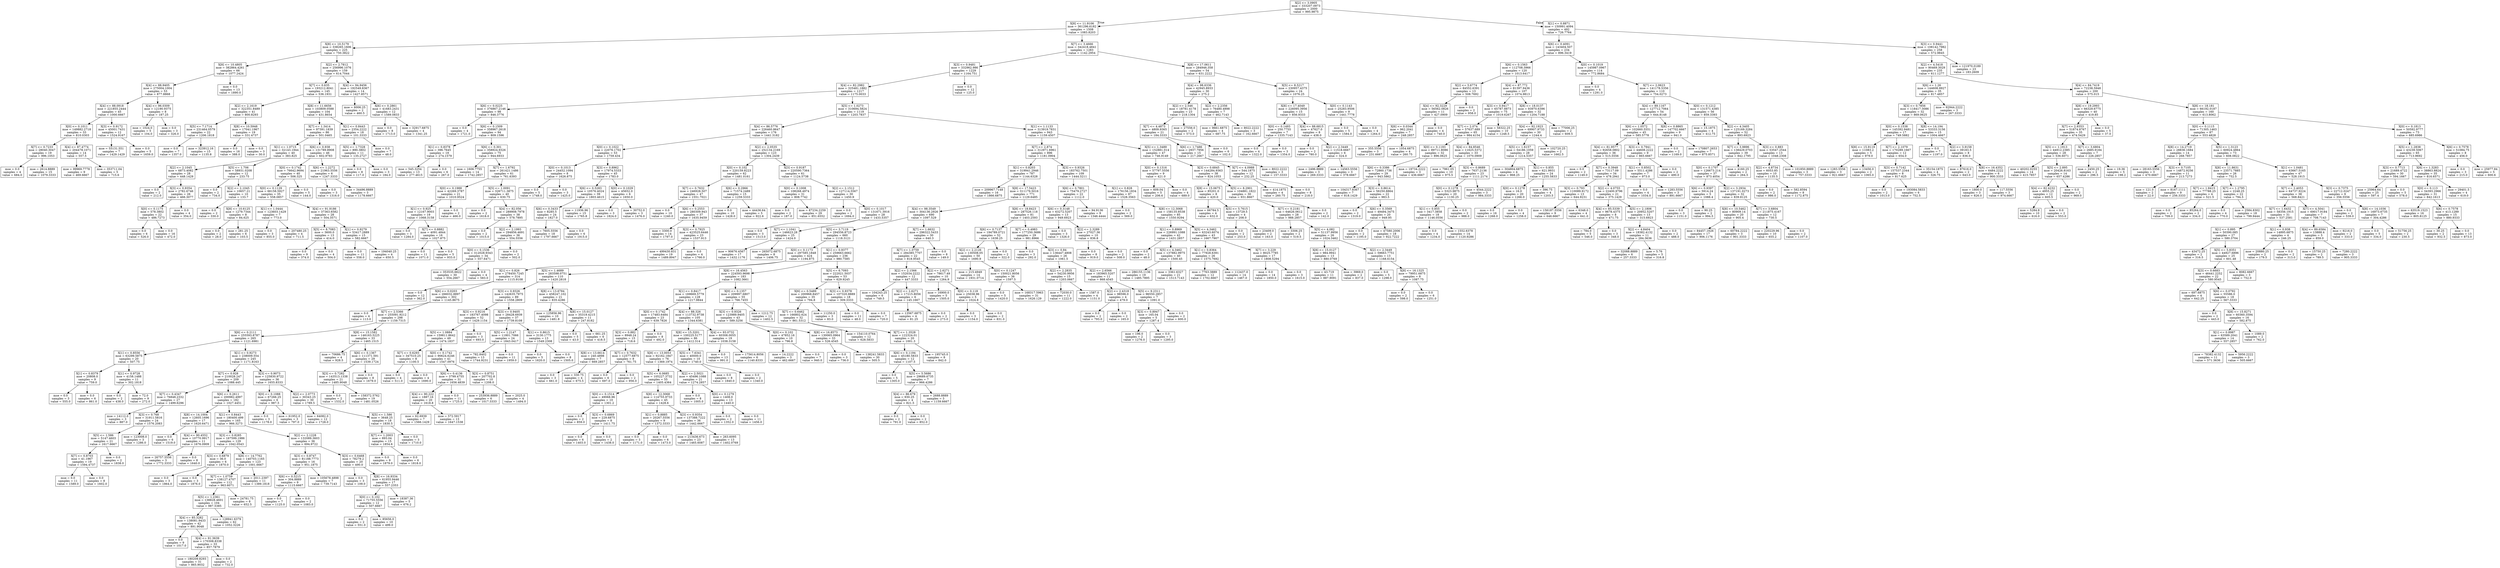 digraph Tree {
node [shape=box] ;
0 [label="X[2] <= 3.0905\nmse = 333207.0973\nsamples = 2000\nvalue = 995.9875"] ;
1 [label="X[8] <= 11.9106\nmse = 361296.6182\nsamples = 1508\nvalue = 1083.8203"] ;
0 -> 1 [labeldistance=2.5, labelangle=45, headlabel="True"] ;
2 [label="X[8] <= 10.5179\nmse = 338265.1606\nsamples = 225\nvalue = 750.3822"] ;
1 -> 2 ;
3 [label="X[8] <= 10.4805\nmse = 382864.4261\nsamples = 66\nvalue = 1077.2424"] ;
2 -> 3 ;
4 [label="X[4] <= 88.9405\nmse = 275004.1004\nsamples = 53\nvalue = 877.8868"] ;
3 -> 4 ;
5 [label="X[4] <= 88.0918\nmse = 221855.2444\nsamples = 45\nvalue = 1000.6667"] ;
4 -> 5 ;
6 [label="X[0] <= 0.1011\nmse = 149882.2718\nsamples = 33\nvalue = 810.0303"] ;
5 -> 6 ;
7 [label="X[7] <= 0.7233\nmse = 28040.3047\nsamples = 19\nvalue = 996.1053"] ;
6 -> 7 ;
8 [label="mse = 0.0\nsamples = 4\nvalue = 684.0"] ;
7 -> 8 ;
9 [label="mse = 2614.8889\nsamples = 15\nvalue = 1079.3333"] ;
7 -> 9 ;
10 [label="X[4] <= 87.4774\nmse = 204478.1071\nsamples = 14\nvalue = 557.5"] ;
6 -> 10 ;
11 [label="mse = 99969.7778\nsamples = 9\nvalue = 469.6667"] ;
10 -> 11 ;
12 [label="mse = 353711.04\nsamples = 5\nvalue = 715.6"] ;
10 -> 12 ;
13 [label="X[3] <= 0.9172\nmse = 45001.7431\nsamples = 12\nvalue = 1524.9167"] ;
5 -> 13 ;
14 [label="mse = 55131.551\nsamples = 7\nvalue = 1429.1429"] ;
13 -> 14 ;
15 [label="mse = 0.0\nsamples = 5\nvalue = 1659.0"] ;
13 -> 15 ;
16 [label="X[4] <= 96.0309\nmse = 12190.9375\nsamples = 8\nvalue = 187.25"] ;
4 -> 16 ;
17 [label="mse = 1024.0\nsamples = 5\nvalue = 104.0"] ;
16 -> 17 ;
18 [label="mse = 0.0\nsamples = 3\nvalue = 326.0"] ;
16 -> 18 ;
19 [label="mse = 0.0\nsamples = 13\nvalue = 1890.0"] ;
3 -> 19 ;
20 [label="X[2] <= 2.7812\nmse = 256996.1076\nsamples = 159\nvalue = 614.7044"] ;
2 -> 20 ;
21 [label="X[7] <= 0.635\nmse = 193212.8041\nsamples = 145\nvalue = 536.1931"] ;
20 -> 21 ;
22 [label="X[2] <= 2.1619\nmse = 322351.8489\nsamples = 41\nvalue = 800.8293"] ;
21 -> 22 ;
23 [label="X[5] <= 7.1714\nmse = 231464.0579\nsamples = 22\nvalue = 1206.1818"] ;
22 -> 23 ;
24 [label="mse = 0.0\nsamples = 7\nvalue = 1357.0"] ;
23 -> 24 ;
25 [label="mse = 323912.16\nsamples = 15\nvalue = 1135.8"] ;
23 -> 25 ;
26 [label="X[8] <= 10.5948\nmse = 17041.1967\nsamples = 19\nvalue = 331.4737"] ;
22 -> 26 ;
27 [label="mse = 0.0\nsamples = 16\nvalue = 388.0"] ;
26 -> 27 ;
28 [label="mse = 0.0\nsamples = 3\nvalue = 30.0"] ;
26 -> 28 ;
29 [label="X[8] <= 11.6656\nmse = 103809.0588\nsamples = 104\nvalue = 431.8654"] ;
21 -> 29 ;
30 [label="X[7] <= 1.3414\nmse = 97391.1839\nsamples = 86\nvalue = 501.0465"] ;
29 -> 30 ;
31 [label="X[1] <= 1.0715\nmse = 32143.1944\nsamples = 40\nvalue = 383.825"] ;
30 -> 31 ;
32 [label="X[2] <= 2.1045\nmse = 6873.4082\nsamples = 28\nvalue = 448.1429"] ;
31 -> 32 ;
33 [label="mse = 0.0\nsamples = 2\nvalue = 212.0"] ;
32 -> 33 ;
34 [label="X[3] <= 0.9354\nmse = 2782.6746\nsamples = 26\nvalue = 466.3077"] ;
32 -> 34 ;
35 [label="X[0] <= 0.1175\nmse = 578.3802\nsamples = 22\nvalue = 486.7273"] ;
34 -> 35 ;
36 [label="mse = 0.0\nsamples = 6\nvalue = 526.0"] ;
35 -> 36 ;
37 [label="mse = 0.0\nsamples = 16\nvalue = 472.0"] ;
35 -> 37 ;
38 [label="mse = 0.0\nsamples = 4\nvalue = 354.0"] ;
34 -> 38 ;
39 [label="X[5] <= 1.706\nmse = 58931.0208\nsamples = 12\nvalue = 233.75"] ;
31 -> 39 ;
40 [label="mse = 0.0\nsamples = 2\nvalue = 734.0"] ;
39 -> 40 ;
41 [label="X[2] <= 2.1045\nmse = 10657.21\nsamples = 10\nvalue = 133.7"] ;
39 -> 41 ;
42 [label="mse = 0.0\nsamples = 2\nvalue = 330.0"] ;
41 -> 42 ;
43 [label="X[8] <= 10.6125\nmse = 1279.7344\nsamples = 8\nvalue = 84.625"] ;
41 -> 43 ;
44 [label="mse = 0.0\nsamples = 2\nvalue = 28.0"] ;
43 -> 44 ;
45 [label="mse = 281.25\nsamples = 6\nvalue = 103.5"] ;
43 -> 45 ;
46 [label="X[6] <= 0.938\nmse = 131789.8908\nsamples = 46\nvalue = 602.9783"] ;
30 -> 46 ;
47 [label="X[0] <= 0.1742\nmse = 76642.9694\nsamples = 40\nvalue = 506.325"] ;
46 -> 47 ;
48 [label="X[0] <= 0.1129\nmse = 66158.5927\nsamples = 35\nvalue = 558.0857"] ;
47 -> 48 ;
49 [label="X[1] <= 1.0444\nmse = 123603.1429\nsamples = 7\nvalue = 773.0"] ;
48 -> 49 ;
50 [label="mse = 0.0\nsamples = 3\nvalue = 855.0"] ;
49 -> 50 ;
51 [label="mse = 207480.25\nsamples = 4\nvalue = 711.5"] ;
49 -> 51 ;
52 [label="X[4] <= 91.9186\nmse = 37363.6582\nsamples = 28\nvalue = 504.3571"] ;
48 -> 52 ;
53 [label="X[5] <= 8.7083\nmse = 3600.0\nsamples = 13\nvalue = 414.0"] ;
52 -> 53 ;
54 [label="mse = 0.0\nsamples = 9\nvalue = 374.0"] ;
53 -> 54 ;
55 [label="mse = 0.0\nsamples = 4\nvalue = 504.0"] ;
53 -> 55 ;
56 [label="X[1] <= 0.9279\nmse = 53417.2889\nsamples = 15\nvalue = 582.6667"] ;
52 -> 56 ;
57 [label="mse = 0.0\nsamples = 11\nvalue = 558.0"] ;
56 -> 57 ;
58 [label="mse = 194040.25\nsamples = 4\nvalue = 650.5"] ;
56 -> 58 ;
59 [label="mse = 0.0\nsamples = 5\nvalue = 144.0"] ;
47 -> 59 ;
60 [label="X[6] <= 1.2272\nmse = 21963.5556\nsamples = 6\nvalue = 1247.3333"] ;
46 -> 60 ;
61 [label="mse = 0.0\nsamples = 3\nvalue = 1316.0"] ;
60 -> 61 ;
62 [label="mse = 34496.8889\nsamples = 3\nvalue = 1178.6667"] ;
60 -> 62 ;
63 [label="X[1] <= 0.8443\nmse = 2354.2222\nsamples = 18\nvalue = 101.3333"] ;
29 -> 63 ;
64 [label="X[5] <= 1.7328\nmse = 890.3802\nsamples = 11\nvalue = 135.2727"] ;
63 -> 64 ;
65 [label="mse = 0.0\nsamples = 8\nvalue = 117.0"] ;
64 -> 65 ;
66 [label="mse = 0.0\nsamples = 3\nvalue = 184.0"] ;
64 -> 66 ;
67 [label="mse = 0.0\nsamples = 7\nvalue = 48.0"] ;
63 -> 67 ;
68 [label="X[4] <= 94.9456\nmse = 192549.8367\nsamples = 14\nvalue = 1427.8571"] ;
20 -> 68 ;
69 [label="mse = 6006.25\nsamples = 2\nvalue = 460.5"] ;
68 -> 69 ;
70 [label="X[6] <= 0.2861\nmse = 41683.2431\nsamples = 12\nvalue = 1589.0833"] ;
68 -> 70 ;
71 [label="mse = 0.0\nsamples = 8\nvalue = 1713.0"] ;
70 -> 71 ;
72 [label="mse = 32917.6875\nsamples = 4\nvalue = 1341.25"] ;
70 -> 72 ;
73 [label="X[7] <= 3.4666\nmse = 342418.4841\nsamples = 1283\nvalue = 1142.2954"] ;
1 -> 73 ;
74 [label="X[3] <= 0.9481\nmse = 332962.986\nsamples = 1229\nvalue = 1164.751"] ;
73 -> 74 ;
75 [label="X[4] <= 82.2982\nmse = 325481.1882\nsamples = 1217\nvalue = 1175.0033"] ;
74 -> 75 ;
76 [label="X[6] <= 0.0225\nmse = 376867.2146\nsamples = 98\nvalue = 846.3776"] ;
75 -> 76 ;
77 [label="mse = 0.0\nsamples = 4\nvalue = 1721.0"] ;
76 -> 77 ;
78 [label="X[6] <= 0.1509\nmse = 358967.2618\nsamples = 94\nvalue = 809.1596"] ;
76 -> 78 ;
79 [label="X[1] <= 0.8378\nmse = 396.7645\nsamples = 19\nvalue = 274.1579"] ;
78 -> 79 ;
80 [label="mse = 545.3254\nsamples = 13\nvalue = 277.4615"] ;
79 -> 80 ;
81 [label="mse = 0.0\nsamples = 6\nvalue = 267.0"] ;
79 -> 81 ;
82 [label="X[6] <= 0.301\nmse = 358924.9326\nsamples = 75\nvalue = 944.6933"] ;
78 -> 82 ;
83 [label="mse = 1606.7755\nsamples = 14\nvalue = 1742.2857"] ;
82 -> 83 ;
84 [label="X[7] <= 1.6792\nmse = 261421.1486\nsamples = 61\nvalue = 761.6393"] ;
82 -> 84 ;
85 [label="X[0] <= 0.1988\nmse = 42269.3787\nsamples = 21\nvalue = 1010.9524"] ;
84 -> 85 ;
86 [label="X[1] <= 0.925\nmse = 12167.9003\nsamples = 19\nvalue = 1068.3158"] ;
85 -> 86 ;
87 [label="mse = 0.0\nsamples = 3\nvalue = 1284.0"] ;
86 -> 87 ;
88 [label="X[7] <= 0.8882\nmse = 4091.4844\nsamples = 16\nvalue = 1027.875"] ;
86 -> 88 ;
89 [label="mse = 0.0\nsamples = 11\nvalue = 1071.0"] ;
88 -> 89 ;
90 [label="mse = 0.0\nsamples = 5\nvalue = 933.0"] ;
88 -> 90 ;
91 [label="mse = 0.0\nsamples = 2\nvalue = 466.0"] ;
85 -> 91 ;
92 [label="X[5] <= 1.0091\nmse = 326711.3875\nsamples = 40\nvalue = 630.75"] ;
84 -> 92 ;
93 [label="mse = 0.0\nsamples = 2\nvalue = 1618.0"] ;
92 -> 93 ;
94 [label="X[4] <= 82.056\nmse = 289908.7978\nsamples = 38\nvalue = 578.7895"] ;
92 -> 94 ;
95 [label="mse = 0.0\nsamples = 2\nvalue = 1015.0"] ;
94 -> 95 ;
96 [label="X[2] <= 2.1993\nmse = 294856.4691\nsamples = 36\nvalue = 554.5556"] ;
94 -> 96 ;
97 [label="X[0] <= 0.1536\nmse = 312028.9343\nsamples = 34\nvalue = 557.6471"] ;
96 -> 97 ;
98 [label="mse = 353535.6622\nsamples = 30\nvalue = 554.2667"] ;
97 -> 98 ;
99 [label="mse = 0.0\nsamples = 4\nvalue = 583.0"] ;
97 -> 99 ;
100 [label="mse = 0.0\nsamples = 2\nvalue = 502.0"] ;
96 -> 100 ;
101 [label="X[5] <= 1.0273\nmse = 310694.5824\nsamples = 1119\nvalue = 1203.7837"] ;
75 -> 101 ;
102 [label="X[4] <= 86.5776\nmse = 226460.8647\nsamples = 176\nvalue = 1441.3182"] ;
101 -> 102 ;
103 [label="X[0] <= 0.1022\nmse = 22076.1702\nsamples = 53\nvalue = 1759.434"] ;
102 -> 103 ;
104 [label="X[0] <= 0.1013\nmse = 24452.1094\nsamples = 8\nvalue = 1626.875"] ;
103 -> 104 ;
105 [label="mse = 0.0\nsamples = 5\nvalue = 1748.0"] ;
104 -> 105 ;
106 [label="mse = 0.0\nsamples = 3\nvalue = 1425.0"] ;
104 -> 106 ;
107 [label="X[3] <= 0.8962\nmse = 17974.5333\nsamples = 45\nvalue = 1783.0"] ;
103 -> 107 ;
108 [label="X[6] <= 0.5283\nmse = 10576.4024\nsamples = 39\nvalue = 1803.4615"] ;
107 -> 108 ;
109 [label="X[6] <= 0.3433\nmse = 8285.5\nsamples = 24\nvalue = 1827.0"] ;
108 -> 109 ;
110 [label="mse = 7605.5556\nsamples = 18\nvalue = 1797.6667"] ;
109 -> 110 ;
111 [label="mse = 0.0\nsamples = 6\nvalue = 1915.0"] ;
109 -> 111 ;
112 [label="mse = 11936.96\nsamples = 15\nvalue = 1765.8"] ;
108 -> 112 ;
113 [label="X[0] <= 0.1029\nmse = 45652.0\nsamples = 6\nvalue = 1650.0"] ;
107 -> 113 ;
114 [label="mse = 0.0\nsamples = 3\nvalue = 1824.0"] ;
113 -> 114 ;
115 [label="mse = 30752.0\nsamples = 3\nvalue = 1476.0"] ;
113 -> 115 ;
116 [label="X[2] <= 2.0535\nmse = 252134.2169\nsamples = 123\nvalue = 1304.2439"] ;
102 -> 116 ;
117 [label="X[0] <= 0.102\nmse = 220159.8223\nsamples = 62\nvalue = 1481.0161"] ;
116 -> 117 ;
118 [label="X[7] <= 0.7632\nmse = 246928.507\nsamples = 47\nvalue = 1551.7021"] ;
117 -> 118 ;
119 [label="mse = 0.0\nsamples = 10\nvalue = 1240.0"] ;
118 -> 119 ;
120 [label="X[6] <= 0.2553\nmse = 280309.943\nsamples = 37\nvalue = 1635.9459"] ;
118 -> 120 ;
121 [label="mse = 3300.0\nsamples = 14\nvalue = 1797.0"] ;
120 -> 121 ;
122 [label="X[3] <= 0.7925\nmse = 423525.6446\nsamples = 23\nvalue = 1537.913"] ;
120 -> 122 ;
123 [label="mse = 499430.831\nsamples = 19\nvalue = 1489.8947"] ;
122 -> 123 ;
124 [label="mse = 0.0\nsamples = 4\nvalue = 1766.0"] ;
122 -> 124 ;
125 [label="X[6] <= 0.2966\nmse = 71574.2489\nsamples = 15\nvalue = 1259.5333"] ;
117 -> 125 ;
126 [label="mse = 0.0\nsamples = 10\nvalue = 1428.0"] ;
125 -> 126 ;
127 [label="mse = 44436.64\nsamples = 5\nvalue = 922.6"] ;
125 -> 127 ;
128 [label="X[3] <= 0.9187\nmse = 220590.7364\nsamples = 61\nvalue = 1124.5738"] ;
116 -> 128 ;
129 [label="X[0] <= 0.1008\nmse = 108268.4974\nsamples = 31\nvalue = 808.7742"] ;
128 -> 129 ;
130 [label="mse = 0.0\nsamples = 2\nvalue = 187.0"] ;
129 -> 130 ;
131 [label="mse = 87234.2259\nsamples = 29\nvalue = 851.6552"] ;
129 -> 131 ;
132 [label="X[2] <= 2.1512\nmse = 127114.5567\nsamples = 30\nvalue = 1450.9"] ;
128 -> 132 ;
133 [label="mse = 0.0\nsamples = 2\nvalue = 1694.0"] ;
132 -> 133 ;
134 [label="X[0] <= 0.1017\nmse = 131671.3916\nsamples = 28\nvalue = 1433.5357"] ;
132 -> 134 ;
135 [label="mse = 0.0\nsamples = 3\nvalue = 1513.0"] ;
134 -> 135 ;
136 [label="X[7] <= 1.1041\nmse = 146623.28\nsamples = 25\nvalue = 1424.0"] ;
134 -> 136 ;
137 [label="mse = 90676.4567\nsamples = 17\nvalue = 1432.1176"] ;
136 -> 137 ;
138 [label="mse = 265072.6875\nsamples = 8\nvalue = 1406.75"] ;
136 -> 138 ;
139 [label="X[1] <= 1.1133\nmse = 313919.7831\nsamples = 943\nvalue = 1159.4507"] ;
101 -> 139 ;
140 [label="X[7] <= 2.874\nmse = 312971.6961\nsamples = 896\nvalue = 1181.0904"] ;
139 -> 140 ;
141 [label="X[1] <= 0.8203\nmse = 319941.2946\nsamples = 787\nvalue = 1144.6328"] ;
140 -> 141 ;
142 [label="mse = 209967.7148\nsamples = 16\nvalue = 1866.6875"] ;
141 -> 142 ;
143 [label="X[8] <= 17.5423\nmse = 311179.5016\nsamples = 771\nvalue = 1129.6485"] ;
141 -> 143 ;
144 [label="X[4] <= 98.3549\nmse = 304136.2926\nsamples = 690\nvalue = 1097.529"] ;
143 -> 144 ;
145 [label="X[5] <= 3.7119\nmse = 294556.8723\nsamples = 660\nvalue = 1118.3121"] ;
144 -> 145 ;
146 [label="X[0] <= 0.1173\nmse = 297585.1848\nsamples = 424\nvalue = 1194.875"] ;
145 -> 146 ;
147 [label="X[1] <= 0.826\nmse = 278450.7245\nsamples = 314\nvalue = 1115.9108"] ;
146 -> 147 ;
148 [label="mse = 0.0\nsamples = 12\nvalue = 362.0"] ;
147 -> 148 ;
149 [label="X[6] <= 0.0203\nmse = 266032.8897\nsamples = 302\nvalue = 1145.8675"] ;
147 -> 149 ;
150 [label="mse = 0.0\nsamples = 4\nvalue = 113.0"] ;
149 -> 150 ;
151 [label="X[7] <= 2.5366\nmse = 255091.9212\nsamples = 298\nvalue = 1159.7315"] ;
149 -> 151 ;
152 [label="X[6] <= 0.2111\nmse = 255593.8787\nsamples = 265\nvalue = 1121.6981"] ;
151 -> 152 ;
153 [label="X[1] <= 0.8556\nmse = 63299.5875\nsamples = 20\nvalue = 507.75"] ;
152 -> 153 ;
154 [label="X[1] <= 0.8379\nmse = 20808.0\nsamples = 9\nvalue = 759.0"] ;
153 -> 154 ;
155 [label="mse = 0.0\nsamples = 3\nvalue = 555.0"] ;
154 -> 155 ;
156 [label="mse = 0.0\nsamples = 6\nvalue = 861.0"] ;
154 -> 156 ;
157 [label="X[1] <= 0.9728\nmse = 4158.1488\nsamples = 11\nvalue = 302.1818"] ;
153 -> 157 ;
158 [label="mse = 0.0\nsamples = 2\nvalue = 438.0"] ;
157 -> 158 ;
159 [label="mse = 72.0\nsamples = 9\nvalue = 272.0"] ;
157 -> 159 ;
160 [label="X[1] <= 0.9273\nmse = 238009.554\nsamples = 245\nvalue = 1171.8163"] ;
152 -> 160 ;
161 [label="X[7] <= 0.928\nmse = 210028.247\nsamples = 209\nvalue = 1088.445"] ;
160 -> 161 ;
162 [label="X[7] <= 0.4347\nmse = 76848.2332\nsamples = 27\nvalue = 1499.6296"] ;
161 -> 162 ;
163 [label="mse = 14112.0\nsamples = 3\nvalue = 887.0"] ;
162 -> 163 ;
164 [label="X[3] <= 0.768\nmse = 31911.5816\nsamples = 24\nvalue = 1576.2083"] ;
162 -> 164 ;
165 [label="X[5] <= 1.586\nmse = 5147.4603\nsamples = 21\nvalue = 1617.6667"] ;
164 -> 165 ;
166 [label="X[7] <= 0.8703\nmse = 41.1967\nsamples = 19\nvalue = 1594.4737"] ;
165 -> 166 ;
167 [label="mse = 0.0\nsamples = 11\nvalue = 1589.0"] ;
166 -> 167 ;
168 [label="mse = 0.0\nsamples = 8\nvalue = 1602.0"] ;
166 -> 168 ;
169 [label="mse = 0.0\nsamples = 2\nvalue = 1838.0"] ;
165 -> 169 ;
170 [label="mse = 123008.0\nsamples = 3\nvalue = 1286.0"] ;
164 -> 170 ;
171 [label="X[6] <= 0.2611\nmse = 200982.4997\nsamples = 182\nvalue = 1027.4451"] ;
161 -> 171 ;
172 [label="X[8] <= 14.1004\nmse = 12605.1696\nsamples = 17\nvalue = 1620.6471"] ;
171 -> 172 ;
173 [label="mse = 0.0\nsamples = 6\nvalue = 1519.0"] ;
172 -> 173 ;
174 [label="X[4] <= 90.4552\nmse = 10770.9917\nsamples = 11\nvalue = 1676.0909"] ;
172 -> 174 ;
175 [label="mse = 26757.5556\nsamples = 3\nvalue = 1772.3333"] ;
174 -> 175 ;
176 [label="mse = 0.0\nsamples = 8\nvalue = 1640.0"] ;
174 -> 176 ;
177 [label="X[1] <= 0.8443\nmse = 180400.499\nsamples = 165\nvalue = 966.3273"] ;
171 -> 177 ;
178 [label="X[3] <= 0.8285\nmse = 167599.1986\nsamples = 129\nvalue = 1042.0543"] ;
177 -> 178 ;
179 [label="X[3] <= 0.6879\nmse = 36.0\nsamples = 6\nvalue = 1870.0"] ;
178 -> 179 ;
180 [label="mse = 0.0\nsamples = 3\nvalue = 1864.0"] ;
179 -> 180 ;
181 [label="mse = 0.0\nsamples = 3\nvalue = 1876.0"] ;
179 -> 181 ;
182 [label="X[8] <= 14.7762\nmse = 140703.1165\nsamples = 123\nvalue = 1001.6667"] ;
178 -> 182 ;
183 [label="X[7] <= 1.0759\nmse = 138127.4707\nsamples = 112\nvalue = 963.6071"] ;
182 -> 183 ;
184 [label="X[5] <= 1.2361\nmse = 138828.4601\nsamples = 104\nvalue = 987.5385"] ;
183 -> 184 ;
185 [label="X[4] <= 85.3282\nmse = 138081.9433\nsamples = 42\nvalue = 891.9048"] ;
184 -> 185 ;
186 [label="mse = 0.0\nsamples = 9\nvalue = 1017.0"] ;
185 -> 186 ;
187 [label="X[4] <= 91.3639\nmse = 170308.8338\nsamples = 33\nvalue = 857.7879"] ;
185 -> 187 ;
188 [label="mse = 180209.8293\nsamples = 31\nvalue = 865.9032"] ;
187 -> 188 ;
189 [label="mse = 0.0\nsamples = 2\nvalue = 732.0"] ;
187 -> 189 ;
190 [label="mse = 128941.6379\nsamples = 62\nvalue = 1052.3226"] ;
184 -> 190 ;
191 [label="mse = 24781.75\nsamples = 8\nvalue = 652.5"] ;
183 -> 191 ;
192 [label="mse = 2011.2397\nsamples = 11\nvalue = 1389.1818"] ;
182 -> 192 ;
193 [label="X[2] <= 2.1228\nmse = 132089.3603\nsamples = 36\nvalue = 694.9722"] ;
177 -> 193 ;
194 [label="X[3] <= 0.8747\nmse = 81188.7773\nsamples = 16\nvalue = 951.1875"] ;
193 -> 194 ;
195 [label="X[6] <= 0.5215\nmse = 304.8889\nsamples = 9\nvalue = 1115.6667"] ;
194 -> 195 ;
196 [label="mse = 0.0\nsamples = 7\nvalue = 1125.0"] ;
195 -> 196 ;
197 [label="mse = 0.0\nsamples = 2\nvalue = 1083.0"] ;
195 -> 197 ;
198 [label="mse = 105678.4898\nsamples = 7\nvalue = 739.7143"] ;
194 -> 198 ;
199 [label="X[3] <= 0.6468\nmse = 78279.2\nsamples = 20\nvalue = 490.0"] ;
193 -> 199 ;
200 [label="mse = 0.0\nsamples = 3\nvalue = 109.0"] ;
199 -> 200 ;
201 [label="X[8] <= 16.9334\nmse = 61955.9446\nsamples = 17\nvalue = 557.2353"] ;
199 -> 201 ;
202 [label="X[0] <= 0.102\nmse = 71755.5556\nsamples = 12\nvalue = 507.6667"] ;
201 -> 202 ;
203 [label="mse = 0.0\nsamples = 2\nvalue = 551.0"] ;
202 -> 203 ;
204 [label="mse = 85656.0\nsamples = 10\nvalue = 499.0"] ;
202 -> 204 ;
205 [label="mse = 18387.36\nsamples = 5\nvalue = 676.2"] ;
201 -> 205 ;
206 [label="X[3] <= 0.9073\nmse = 125830.9722\nsamples = 36\nvalue = 1655.8333"] ;
160 -> 206 ;
207 [label="X[0] <= 0.1088\nmse = 67266.25\nsamples = 6\nvalue = 987.5"] ;
206 -> 207 ;
208 [label="mse = 0.0\nsamples = 3\nvalue = 1178.0"] ;
207 -> 208 ;
209 [label="mse = 61952.0\nsamples = 3\nvalue = 797.0"] ;
207 -> 209 ;
210 [label="X[2] <= 2.0773\nmse = 30343.25\nsamples = 30\nvalue = 1789.5"] ;
206 -> 210 ;
211 [label="mse = 64082.0\nsamples = 12\nvalue = 1728.0"] ;
210 -> 211 ;
212 [label="X[5] <= 1.586\nmse = 3648.25\nsamples = 18\nvalue = 1830.5"] ;
210 -> 212 ;
213 [label="X[7] <= 1.2003\nmse = 893.04\nsamples = 15\nvalue = 1854.6"] ;
212 -> 213 ;
214 [label="mse = 0.0\nsamples = 9\nvalue = 1879.0"] ;
213 -> 214 ;
215 [label="mse = 0.0\nsamples = 6\nvalue = 1818.0"] ;
213 -> 215 ;
216 [label="mse = 0.0\nsamples = 3\nvalue = 1710.0"] ;
212 -> 216 ;
217 [label="X[8] <= 15.1582\nmse = 146163.5225\nsamples = 33\nvalue = 1465.1515"] ;
151 -> 217 ;
218 [label="mse = 70686.75\nsamples = 4\nvalue = 928.5"] ;
217 -> 218 ;
219 [label="X[6] <= 0.1367\nmse = 111371.591\nsamples = 29\nvalue = 1539.1724"] ;
217 -> 219 ;
220 [label="X[3] <= 0.7282\nmse = 143513.1338\nsamples = 21\nvalue = 1485.9048"] ;
219 -> 220 ;
221 [label="mse = 0.0\nsamples = 2\nvalue = 1532.0"] ;
220 -> 221 ;
222 [label="mse = 158372.5762\nsamples = 19\nvalue = 1481.0526"] ;
220 -> 222 ;
223 [label="mse = 0.0\nsamples = 8\nvalue = 1679.0"] ;
219 -> 223 ;
224 [label="X[5] <= 1.4689\nmse = 283598.0751\nsamples = 110\nvalue = 1420.2818"] ;
146 -> 224 ;
225 [label="X[3] <= 0.9326\nmse = 142635.7975\nsamples = 89\nvalue = 1558.2809"] ;
224 -> 225 ;
226 [label="X[3] <= 0.9216\nmse = 183767.4098\nsamples = 52\nvalue = 1429.1154"] ;
225 -> 226 ;
227 [label="X[5] <= 1.0884\nmse = 159811.8642\nsamples = 49\nvalue = 1474.1837"] ;
226 -> 227 ;
228 [label="X[7] <= 0.6293\nmse = 347510.25\nsamples = 8\nvalue = 1100.5"] ;
227 -> 228 ;
229 [label="mse = 0.0\nsamples = 4\nvalue = 511.0"] ;
228 -> 229 ;
230 [label="mse = 0.0\nsamples = 4\nvalue = 1690.0"] ;
228 -> 230 ;
231 [label="X[0] <= 0.1742\nmse = 90624.6246\nsamples = 41\nvalue = 1547.0976"] ;
227 -> 231 ;
232 [label="X[6] <= 0.4136\nmse = 3799.4755\nsamples = 31\nvalue = 1656.4839"] ;
231 -> 232 ;
233 [label="X[4] <= 90.222\nmse = 1887.16\nsamples = 20\nvalue = 1618.8"] ;
232 -> 233 ;
234 [label="mse = 62.6939\nsamples = 7\nvalue = 1566.1429"] ;
233 -> 234 ;
235 [label="mse = 572.5917\nsamples = 13\nvalue = 1647.1538"] ;
233 -> 235 ;
236 [label="mse = 0.0\nsamples = 11\nvalue = 1725.0"] ;
232 -> 236 ;
237 [label="X[3] <= 0.8751\nmse = 207702.8\nsamples = 10\nvalue = 1208.0"] ;
231 -> 237 ;
238 [label="mse = 253936.8889\nsamples = 6\nvalue = 1017.3333"] ;
237 -> 238 ;
239 [label="mse = 2025.0\nsamples = 4\nvalue = 1494.0"] ;
237 -> 239 ;
240 [label="mse = 0.0\nsamples = 3\nvalue = 693.0"] ;
226 -> 240 ;
241 [label="X[3] <= 0.9405\nmse = 28428.6939\nsamples = 37\nvalue = 1739.8108"] ;
225 -> 241 ;
242 [label="X[5] <= 1.2147\nmse = 11801.7066\nsamples = 24\nvalue = 1843.0417"] ;
241 -> 242 ;
243 [label="mse = 782.8402\nsamples = 13\nvalue = 1744.9231"] ;
242 -> 243 ;
244 [label="mse = 0.0\nsamples = 11\nvalue = 1959.0"] ;
242 -> 244 ;
245 [label="X[1] <= 0.8615\nmse = 3130.1775\nsamples = 13\nvalue = 1549.2308"] ;
241 -> 245 ;
246 [label="mse = 0.0\nsamples = 5\nvalue = 1620.0"] ;
245 -> 246 ;
247 [label="mse = 0.0\nsamples = 8\nvalue = 1505.0"] ;
245 -> 247 ;
248 [label="X[8] <= 13.6784\nmse = 458247.102\nsamples = 21\nvalue = 835.4286"] ;
224 -> 248 ;
249 [label="mse = 125856.96\nsamples = 10\nvalue = 1481.8"] ;
248 -> 249 ;
250 [label="X[8] <= 15.0127\nmse = 35319.4215\nsamples = 11\nvalue = 247.8182"] ;
248 -> 250 ;
251 [label="mse = 0.0\nsamples = 5\nvalue = 43.0"] ;
250 -> 251 ;
252 [label="mse = 661.25\nsamples = 6\nvalue = 418.5"] ;
250 -> 252 ;
253 [label="X[1] <= 0.9377\nmse = 259663.6662\nsamples = 236\nvalue = 980.7585"] ;
145 -> 253 ;
254 [label="X[8] <= 16.4563\nmse = 224593.9698\nsamples = 183\nvalue = 1082.3661"] ;
253 -> 254 ;
255 [label="X[1] <= 0.8417\nmse = 169669.5779\nsamples = 128\nvalue = 1217.9844"] ;
254 -> 255 ;
256 [label="X[0] <= 0.1742\nmse = 17483.6484\nsamples = 23\nvalue = 639.7826"] ;
255 -> 256 ;
257 [label="X[3] <= 0.882\nmse = 8948.24\nsamples = 15\nvalue = 718.6"] ;
256 -> 257 ;
258 [label="X[8] <= 13.6614\nmse = 240.4898\nsamples = 7\nvalue = 669.2857"] ;
257 -> 258 ;
259 [label="mse = 0.0\nsamples = 3\nvalue = 661.0"] ;
258 -> 259 ;
260 [label="mse = 330.75\nsamples = 4\nvalue = 675.5"] ;
258 -> 260 ;
261 [label="X[7] <= 0.7632\nmse = 12577.6875\nsamples = 8\nvalue = 761.75"] ;
257 -> 261 ;
262 [label="mse = 0.0\nsamples = 6\nvalue = 697.0"] ;
261 -> 262 ;
263 [label="mse = 0.0\nsamples = 2\nvalue = 956.0"] ;
261 -> 263 ;
264 [label="mse = 0.0\nsamples = 8\nvalue = 492.0"] ;
256 -> 264 ;
265 [label="X[4] <= 88.326\nmse = 113732.9738\nsamples = 105\nvalue = 1344.6381"] ;
255 -> 265 ;
266 [label="X[8] <= 15.3201\nmse = 100225.5177\nsamples = 86\nvalue = 1412.314"] ;
265 -> 266 ;
267 [label="X[8] <= 13.0053\nmse = 92162.1847\nsamples = 76\nvalue = 1369.1974"] ;
266 -> 267 ;
268 [label="X[5] <= 6.0685\nmse = 105227.3732\nsamples = 55\nvalue = 1405.4364"] ;
267 -> 268 ;
269 [label="X[0] <= 0.1514\nmse = 49068.96\nsamples = 10\nvalue = 1301.2"] ;
268 -> 269 ;
270 [label="mse = 0.0\nsamples = 2\nvalue = 859.0"] ;
269 -> 270 ;
271 [label="X[3] <= 0.6869\nmse = 229.6875\nsamples = 8\nvalue = 1411.75"] ;
269 -> 271 ;
272 [label="mse = 0.0\nsamples = 6\nvalue = 1403.0"] ;
271 -> 272 ;
273 [label="mse = 0.0\nsamples = 2\nvalue = 1438.0"] ;
271 -> 273 ;
274 [label="X[8] <= 12.3068\nmse = 114755.9733\nsamples = 45\nvalue = 1428.6"] ;
268 -> 274 ;
275 [label="X[1] <= 0.8885\nmse = 20267.5556\nsamples = 9\nvalue = 1372.3333"] ;
274 -> 275 ;
276 [label="mse = 0.0\nsamples = 3\nvalue = 1171.0"] ;
275 -> 276 ;
277 [label="mse = 0.0\nsamples = 6\nvalue = 1473.0"] ;
275 -> 277 ;
278 [label="X[3] <= 0.9354\nmse = 137388.7222\nsamples = 36\nvalue = 1442.6667"] ;
274 -> 278 ;
279 [label="mse = 213436.673\nsamples = 23\nvalue = 1465.6087"] ;
278 -> 279 ;
280 [label="mse = 263.6095\nsamples = 13\nvalue = 1402.0769"] ;
278 -> 280 ;
281 [label="X[2] <= 2.5021\nmse = 45496.1088\nsamples = 21\nvalue = 1274.2857"] ;
267 -> 281 ;
282 [label="mse = 0.0\nsamples = 8\nvalue = 1005.0"] ;
281 -> 282 ;
283 [label="X[0] <= 0.1279\nmse = 1408.0\nsamples = 13\nvalue = 1440.0"] ;
281 -> 283 ;
284 [label="mse = 0.0\nsamples = 2\nvalue = 1352.0"] ;
283 -> 284 ;
285 [label="mse = 0.0\nsamples = 11\nvalue = 1456.0"] ;
283 -> 285 ;
286 [label="X[5] <= 7.6341\nmse = 40000.0\nsamples = 10\nvalue = 1740.0"] ;
266 -> 286 ;
287 [label="mse = 0.0\nsamples = 8\nvalue = 1840.0"] ;
286 -> 287 ;
288 [label="mse = 0.0\nsamples = 2\nvalue = 1340.0"] ;
286 -> 288 ;
289 [label="X[4] <= 93.0732\nmse = 60308.0055\nsamples = 19\nvalue = 1038.3158"] ;
265 -> 289 ;
290 [label="mse = 0.0\nsamples = 13\nvalue = 991.0"] ;
289 -> 290 ;
291 [label="mse = 175614.8056\nsamples = 6\nvalue = 1140.8333"] ;
289 -> 291 ;
292 [label="X[0] <= 0.1357\nmse = 209997.6807\nsamples = 55\nvalue = 766.7455"] ;
254 -> 292 ;
293 [label="X[3] <= 0.9326\nmse = 123989.9405\nsamples = 43\nvalue = 589.3256"] ;
292 -> 293 ;
294 [label="X[0] <= 0.102\nmse = 47852.16\nsamples = 10\nvalue = 796.8"] ;
293 -> 294 ;
295 [label="mse = 14.2222\nsamples = 3\nvalue = 462.6667"] ;
294 -> 295 ;
296 [label="mse = 0.0\nsamples = 7\nvalue = 940.0"] ;
294 -> 296 ;
297 [label="X[8] <= 16.8573\nmse = 130065.0964\nsamples = 33\nvalue = 526.4545"] ;
293 -> 297 ;
298 [label="mse = 0.0\nsamples = 3\nvalue = 736.0"] ;
297 -> 298 ;
299 [label="mse = 138241.5833\nsamples = 30\nvalue = 505.5"] ;
297 -> 299 ;
300 [label="mse = 1212.75\nsamples = 12\nvalue = 1402.5"] ;
292 -> 300 ;
301 [label="X[5] <= 6.7093\nmse = 222021.5037\nsamples = 53\nvalue = 629.9245"] ;
253 -> 301 ;
302 [label="X[6] <= 0.5489\nmse = 200968.8457\nsamples = 35\nvalue = 794.8"] ;
301 -> 302 ;
303 [label="X[7] <= 0.6462\nmse = 166802.624\nsamples = 32\nvalue = 861.5312"] ;
302 -> 303 ;
304 [label="mse = 154110.0764\nsamples = 12\nvalue = 628.5833"] ;
303 -> 304 ;
305 [label="X[7] <= 1.3528\nmse = 122324.01\nsamples = 20\nvalue = 1001.3"] ;
303 -> 305 ;
306 [label="X[6] <= 0.1194\nmse = 45180.5833\nsamples = 12\nvalue = 1107.5"] ;
305 -> 306 ;
307 [label="mse = 0.0\nsamples = 5\nvalue = 1305.0"] ;
306 -> 307 ;
308 [label="X[5] <= 5.5686\nmse = 29689.6735\nsamples = 7\nvalue = 966.4286"] ;
306 -> 308 ;
309 [label="X[4] <= 86.679\nmse = 930.25\nsamples = 4\nvalue = 821.5"] ;
308 -> 309 ;
310 [label="mse = 0.0\nsamples = 2\nvalue = 791.0"] ;
309 -> 310 ;
311 [label="mse = 0.0\nsamples = 2\nvalue = 852.0"] ;
309 -> 311 ;
312 [label="mse = 2688.8889\nsamples = 3\nvalue = 1159.6667"] ;
308 -> 312 ;
313 [label="mse = 195745.0\nsamples = 8\nvalue = 842.0"] ;
305 -> 313 ;
314 [label="mse = 11250.0\nsamples = 3\nvalue = 83.0"] ;
302 -> 314 ;
315 [label="X[3] <= 0.9378\nmse = 107320.8889\nsamples = 18\nvalue = 309.3333"] ;
301 -> 315 ;
316 [label="mse = 0.0\nsamples = 11\nvalue = 48.0"] ;
315 -> 316 ;
317 [label="mse = 0.0\nsamples = 7\nvalue = 720.0"] ;
315 -> 317 ;
318 [label="X[7] <= 1.6632\nmse = 296322.5433\nsamples = 30\nvalue = 640.3"] ;
144 -> 318 ;
319 [label="X[7] <= 1.0759\nmse = 284385.7707\nsamples = 22\nvalue = 818.9545"] ;
318 -> 319 ;
320 [label="X[2] <= 2.1566\nmse = 152034.2222\nsamples = 12\nvalue = 447.3333"] ;
319 -> 320 ;
321 [label="mse = 104243.25\nsamples = 6\nvalue = 749.5"] ;
320 -> 321 ;
322 [label="X[2] <= 2.6271\nmse = 17215.8056\nsamples = 6\nvalue = 145.1667"] ;
320 -> 322 ;
323 [label="mse = 13567.6875\nsamples = 4\nvalue = 81.25"] ;
322 -> 323 ;
324 [label="mse = 0.0\nsamples = 2\nvalue = 273.0"] ;
322 -> 324 ;
325 [label="X[2] <= 2.6271\nmse = 78617.49\nsamples = 10\nvalue = 1264.9"] ;
319 -> 325 ;
326 [label="mse = 16900.0\nsamples = 5\nvalue = 1505.0"] ;
325 -> 326 ;
327 [label="X[0] <= 0.118\nmse = 25038.96\nsamples = 5\nvalue = 1024.8"] ;
325 -> 327 ;
328 [label="mse = 0.0\nsamples = 3\nvalue = 1154.0"] ;
327 -> 328 ;
329 [label="mse = 0.0\nsamples = 2\nvalue = 831.0"] ;
327 -> 329 ;
330 [label="mse = 0.0\nsamples = 8\nvalue = 149.0"] ;
318 -> 330 ;
331 [label="X[8] <= 18.8423\nmse = 287526.118\nsamples = 81\nvalue = 1403.2593"] ;
143 -> 331 ;
332 [label="X[6] <= 0.7137\nmse = 194789.0721\nsamples = 52\nvalue = 1638.25"] ;
331 -> 332 ;
333 [label="X[2] <= 2.2126\nmse = 130508.05\nsamples = 50\nvalue = 1690.9"] ;
332 -> 333 ;
334 [label="mse = 215.4949\nsamples = 14\nvalue = 1931.0714"] ;
333 -> 334 ;
335 [label="X[0] <= 0.1247\nmse = 150021.8056\nsamples = 36\nvalue = 1597.5"] ;
333 -> 335 ;
336 [label="mse = 0.0\nsamples = 5\nvalue = 1420.0"] ;
335 -> 336 ;
337 [label="mse = 168317.5963\nsamples = 31\nvalue = 1626.129"] ;
335 -> 337 ;
338 [label="mse = 0.0\nsamples = 2\nvalue = 322.0"] ;
332 -> 338 ;
339 [label="X[7] <= 0.4983\nmse = 177250.3686\nsamples = 29\nvalue = 981.8966"] ;
331 -> 339 ;
340 [label="mse = 0.0\nsamples = 3\nvalue = 292.0"] ;
339 -> 340 ;
341 [label="X[3] <= 0.84\nmse = 136447.4808\nsamples = 26\nvalue = 1061.5"] ;
339 -> 341 ;
342 [label="X[2] <= 2.2835\nmse = 54230.9956\nsamples = 15\nvalue = 1203.0667"] ;
341 -> 342 ;
343 [label="mse = 72030.0\nsamples = 11\nvalue = 1222.0"] ;
342 -> 343 ;
344 [label="mse = 1587.0\nsamples = 4\nvalue = 1151.0"] ;
342 -> 344 ;
345 [label="X[2] <= 2.6566\nmse = 183965.5207\nsamples = 11\nvalue = 868.4545"] ;
341 -> 345 ;
346 [label="X[2] <= 2.4318\nmse = 98596.0\nsamples = 4\nvalue = 479.0"] ;
345 -> 346 ;
347 [label="mse = 0.0\nsamples = 2\nvalue = 793.0"] ;
346 -> 347 ;
348 [label="mse = 0.0\nsamples = 2\nvalue = 165.0"] ;
346 -> 348 ;
349 [label="X[5] <= 9.2311\nmse = 96550.2857\nsamples = 7\nvalue = 1091.0"] ;
345 -> 349 ;
350 [label="X[3] <= 0.8947\nmse = 165.04\nsamples = 5\nvalue = 1287.4"] ;
349 -> 350 ;
351 [label="mse = 196.0\nsamples = 2\nvalue = 1276.0"] ;
350 -> 351 ;
352 [label="mse = 0.0\nsamples = 3\nvalue = 1295.0"] ;
350 -> 352 ;
353 [label="mse = 0.0\nsamples = 2\nvalue = 600.0"] ;
349 -> 353 ;
354 [label="X[3] <= 0.9326\nmse = 183762.7501\nsamples = 109\nvalue = 1444.3211"] ;
140 -> 354 ;
355 [label="X[6] <= 0.7801\nmse = 75479.2727\nsamples = 22\nvalue = 1112.0"] ;
354 -> 355 ;
356 [label="X[6] <= 0.3148\nmse = 63272.5207\nsamples = 13\nvalue = 949.6923"] ;
355 -> 356 ;
357 [label="mse = 0.0\nsamples = 3\nvalue = 1326.0"] ;
356 -> 357 ;
358 [label="X[2] <= 2.3289\nmse = 27027.36\nsamples = 10\nvalue = 836.8"] ;
356 -> 358 ;
359 [label="mse = 0.0\nsamples = 8\nvalue = 919.0"] ;
358 -> 359 ;
360 [label="mse = 0.0\nsamples = 2\nvalue = 508.0"] ;
358 -> 360 ;
361 [label="mse = 94.9136\nsamples = 9\nvalue = 1346.4444"] ;
355 -> 361 ;
362 [label="X[1] <= 0.828\nmse = 176156.1834\nsamples = 87\nvalue = 1528.3563"] ;
354 -> 362 ;
363 [label="mse = 0.0\nsamples = 2\nvalue = 569.0"] ;
362 -> 363 ;
364 [label="X[8] <= 12.3068\nmse = 158135.8538\nsamples = 85\nvalue = 1550.9294"] ;
362 -> 364 ;
365 [label="X[1] <= 0.8969\nmse = 226991.1088\nsamples = 42\nvalue = 1431.2857"] ;
364 -> 365 ;
366 [label="mse = 0.0\nsamples = 2\nvalue = 48.0"] ;
365 -> 366 ;
367 [label="X[5] <= 4.3462\nmse = 137882.9975\nsamples = 40\nvalue = 1500.45"] ;
365 -> 367 ;
368 [label="mse = 286155.1136\nsamples = 19\nvalue = 1485.7895"] ;
367 -> 368 ;
369 [label="mse = 3361.6327\nsamples = 21\nvalue = 1513.7143"] ;
367 -> 369 ;
370 [label="X[5] <= 4.3462\nmse = 63243.6074\nsamples = 43\nvalue = 1667.7907"] ;
364 -> 370 ;
371 [label="X[1] <= 0.8364\nmse = 77928.6391\nsamples = 26\nvalue = 1575.7692"] ;
370 -> 371 ;
372 [label="mse = 7763.3889\nsamples = 12\nvalue = 1702.6667"] ;
371 -> 372 ;
373 [label="mse = 112437.0\nsamples = 14\nvalue = 1467.0"] ;
371 -> 373 ;
374 [label="X[7] <= 3.229\nmse = 8025.7785\nsamples = 17\nvalue = 1808.5294"] ;
370 -> 374 ;
375 [label="mse = 0.0\nsamples = 14\nvalue = 1850.0"] ;
374 -> 375 ;
376 [label="mse = 0.0\nsamples = 3\nvalue = 1615.0"] ;
374 -> 376 ;
377 [label="X[5] <= 1.3489\nmse = 152881.014\nsamples = 47\nvalue = 746.9149"] ;
139 -> 377 ;
378 [label="X[0] <= 0.1316\nmse = 57797.5556\nsamples = 9\nvalue = 421.0"] ;
377 -> 378 ;
379 [label="mse = 609.04\nsamples = 5\nvalue = 206.6"] ;
378 -> 379 ;
380 [label="mse = 0.0\nsamples = 4\nvalue = 689.0"] ;
378 -> 380 ;
381 [label="X[3] <= 0.6845\nmse = 144284.9363\nsamples = 38\nvalue = 824.1053"] ;
377 -> 381 ;
382 [label="X[8] <= 15.0675\nmse = 85201.0\nsamples = 8\nvalue = 420.0"] ;
381 -> 382 ;
383 [label="mse = 66784.5\nsamples = 4\nvalue = 632.0"] ;
382 -> 383 ;
384 [label="X[5] <= 5.7615\nmse = 13729.5\nsamples = 4\nvalue = 208.0"] ;
382 -> 384 ;
385 [label="mse = 0.0\nsamples = 2\nvalue = 253.0"] ;
384 -> 385 ;
386 [label="mse = 23409.0\nsamples = 2\nvalue = 163.0"] ;
384 -> 386 ;
387 [label="X[5] <= 8.2901\nmse = 104881.1822\nsamples = 30\nvalue = 931.8667"] ;
381 -> 387 ;
388 [label="X[7] <= 0.2181\nmse = 64626.0612\nsamples = 28\nvalue = 988.2857"] ;
387 -> 388 ;
389 [label="mse = 3306.25\nsamples = 2\nvalue = 519.5"] ;
388 -> 389 ;
390 [label="X[5] <= 4.082\nmse = 51137.9956\nsamples = 26\nvalue = 1024.3462"] ;
388 -> 390 ;
391 [label="X[8] <= 15.0127\nmse = 984.9941\nsamples = 13\nvalue = 880.0769"] ;
390 -> 391 ;
392 [label="mse = 43.719\nsamples = 11\nvalue = 887.9091"] ;
391 -> 392 ;
393 [label="mse = 3969.0\nsamples = 2\nvalue = 837.0"] ;
391 -> 393 ;
394 [label="X[2] <= 2.3449\nmse = 59663.7751\nsamples = 13\nvalue = 1168.6154"] ;
390 -> 394 ;
395 [label="mse = 0.0\nsamples = 5\nvalue = 1298.0"] ;
394 -> 395 ;
396 [label="X[8] <= 16.1325\nmse = 79951.6875\nsamples = 8\nvalue = 1087.75"] ;
394 -> 396 ;
397 [label="mse = 0.0\nsamples = 2\nvalue = 598.0"] ;
396 -> 397 ;
398 [label="mse = 0.0\nsamples = 6\nvalue = 1251.0"] ;
396 -> 398 ;
399 [label="mse = 0.0\nsamples = 2\nvalue = 142.0"] ;
387 -> 399 ;
400 [label="mse = 0.0\nsamples = 12\nvalue = 125.0"] ;
74 -> 400 ;
401 [label="X[8] <= 17.0611\nmse = 284946.358\nsamples = 54\nvalue = 631.2222"] ;
73 -> 401 ;
402 [label="X[4] <= 98.6336\nmse = 42945.8933\nsamples = 30\nvalue = 275.2"] ;
401 -> 402 ;
403 [label="X[2] <= 2.546\nmse = 18781.4178\nsamples = 23\nvalue = 218.1304"] ;
402 -> 403 ;
404 [label="X[7] <= 4.4873\nmse = 4809.9365\nsamples = 21\nvalue = 184.3333"] ;
403 -> 404 ;
405 [label="X[6] <= 1.7486\nmse = 2937.7956\nsamples = 15\nvalue = 217.2667"] ;
404 -> 405 ;
406 [label="X[7] <= 4.0988\nmse = 544.1875\nsamples = 12\nvalue = 232.25"] ;
405 -> 406 ;
407 [label="mse = 414.1875\nsamples = 4\nvalue = 260.75"] ;
406 -> 407 ;
408 [label="mse = 0.0\nsamples = 8\nvalue = 218.0"] ;
406 -> 408 ;
409 [label="mse = 8022.2222\nsamples = 3\nvalue = 157.3333"] ;
405 -> 409 ;
410 [label="mse = 0.0\nsamples = 6\nvalue = 102.0"] ;
404 -> 410 ;
411 [label="mse = 27556.0\nsamples = 2\nvalue = 573.0"] ;
403 -> 411 ;
412 [label="X[2] <= 2.2356\nmse = 76480.4898\nsamples = 7\nvalue = 462.7143"] ;
402 -> 412 ;
413 [label="mse = 9661.6875\nsamples = 4\nvalue = 687.75"] ;
412 -> 413 ;
414 [label="mse = 8022.2222\nsamples = 3\nvalue = 162.6667"] ;
412 -> 414 ;
415 [label="X[5] <= 8.5217\nmse = 230957.4375\nsamples = 24\nvalue = 1076.25"] ;
401 -> 415 ;
416 [label="X[8] <= 17.4049\nmse = 226095.3956\nsamples = 15\nvalue = 856.9333"] ;
415 -> 416 ;
417 [label="X[0] <= 0.1493\nmse = 250.7755\nsamples = 7\nvalue = 1335.7143"] ;
416 -> 417 ;
418 [label="mse = 0.0\nsamples = 4\nvalue = 1322.0"] ;
417 -> 418 ;
419 [label="mse = 0.0\nsamples = 3\nvalue = 1354.0"] ;
417 -> 419 ;
420 [label="X[4] <= 88.6815\nmse = 47627.0\nsamples = 8\nvalue = 438.0"] ;
416 -> 420 ;
421 [label="mse = 0.0\nsamples = 2\nvalue = 780.0"] ;
420 -> 421 ;
422 [label="X[2] <= 2.3449\nmse = 11518.6667\nsamples = 6\nvalue = 324.0"] ;
420 -> 422 ;
423 [label="mse = 2496.8889\nsamples = 3\nvalue = 269.3333"] ;
422 -> 423 ;
424 [label="mse = 14563.5556\nsamples = 3\nvalue = 378.6667"] ;
422 -> 424 ;
425 [label="X[0] <= 0.1143\nmse = 25283.9506\nsamples = 9\nvalue = 1441.7778"] ;
415 -> 425 ;
426 [label="mse = 0.0\nsamples = 5\nvalue = 1584.0"] ;
425 -> 426 ;
427 [label="mse = 0.0\nsamples = 4\nvalue = 1264.0"] ;
425 -> 427 ;
428 [label="X[1] <= 0.8871\nmse = 150991.4094\nsamples = 492\nvalue = 726.7764"] ;
0 -> 428 [labeldistance=2.5, labelangle=-45, headlabel="False"] ;
429 [label="X[6] <= 0.4091\nmse = 143404.507\nsamples = 234\nvalue = 896.3419"] ;
428 -> 429 ;
430 [label="X[6] <= 0.1563\nmse = 112708.3966\nsamples = 120\nvalue = 1013.6417"] ;
429 -> 430 ;
431 [label="X[2] <= 5.6774\nmse = 84552.6391\nsamples = 13\nvalue = 508.7692"] ;
430 -> 431 ;
432 [label="X[4] <= 92.3229\nmse = 56562.0826\nsamples = 11\nvalue = 427.0909"] ;
431 -> 432 ;
433 [label="X[6] <= 0.0344\nmse = 962.2041\nsamples = 7\nvalue = 248.2857"] ;
432 -> 433 ;
434 [label="mse = 355.5556\nsamples = 3\nvalue = 231.6667"] ;
433 -> 434 ;
435 [label="mse = 1054.6875\nsamples = 4\nvalue = 260.75"] ;
433 -> 435 ;
436 [label="mse = 0.0\nsamples = 4\nvalue = 740.0"] ;
432 -> 436 ;
437 [label="mse = 0.0\nsamples = 2\nvalue = 958.0"] ;
431 -> 437 ;
438 [label="X[4] <= 87.772\nmse = 81397.9436\nsamples = 107\nvalue = 1074.9813"] ;
430 -> 438 ;
439 [label="X[3] <= 0.9417\nmse = 65787.8873\nsamples = 75\nvalue = 1019.6267"] ;
438 -> 439 ;
440 [label="X[7] <= 2.074\nmse = 57637.689\nsamples = 65\nvalue = 984.4154"] ;
439 -> 440 ;
441 [label="X[0] <= 0.1193\nmse = 89711.8086\nsamples = 32\nvalue = 896.0625"] ;
440 -> 441 ;
442 [label="X[6] <= 0.3386\nmse = 72860.1736\nsamples = 29\nvalue = 943.5862"] ;
441 -> 442 ;
443 [label="mse = 104317.8367\nsamples = 7\nvalue = 818.1429"] ;
442 -> 443 ;
444 [label="X[3] <= 0.8614\nmse = 56250.8864\nsamples = 22\nvalue = 983.5"] ;
442 -> 444 ;
445 [label="mse = 0.0\nsamples = 2\nvalue = 1319.0"] ;
444 -> 445 ;
446 [label="X[6] <= 0.3569\nmse = 49494.3475\nsamples = 20\nvalue = 949.95"] ;
444 -> 446 ;
447 [label="mse = 0.0\nsamples = 2\nvalue = 1195.0"] ;
446 -> 447 ;
448 [label="mse = 47580.2006\nsamples = 18\nvalue = 922.7222"] ;
446 -> 448 ;
449 [label="mse = 19734.2222\nsamples = 3\nvalue = 436.6667"] ;
441 -> 449 ;
450 [label="X[4] <= 84.8546\nmse = 11625.5372\nsamples = 33\nvalue = 1070.0909"] ;
440 -> 450 ;
451 [label="mse = 7961.05\nsamples = 10\nvalue = 975.5"] ;
450 -> 451 ;
452 [label="X[3] <= 0.8689\nmse = 7637.2136\nsamples = 23\nvalue = 1111.2174"] ;
450 -> 452 ;
453 [label="X[0] <= 0.1278\nmse = 5323.9875\nsamples = 20\nvalue = 1130.25"] ;
452 -> 453 ;
454 [label="X[1] <= 0.855\nmse = 3417.3858\nsamples = 18\nvalue = 1146.0556"] ;
453 -> 454 ;
455 [label="mse = 0.0\nsamples = 4\nvalue = 1234.0"] ;
454 -> 455 ;
456 [label="mse = 1552.6378\nsamples = 14\nvalue = 1120.9286"] ;
454 -> 456 ;
457 [label="mse = 0.0\nsamples = 2\nvalue = 988.0"] ;
453 -> 457 ;
458 [label="mse = 4544.2222\nsamples = 3\nvalue = 984.3333"] ;
452 -> 458 ;
459 [label="mse = 58322.25\nsamples = 10\nvalue = 1248.5"] ;
439 -> 459 ;
460 [label="X[8] <= 18.0137\nmse = 93970.6396\nsamples = 32\nvalue = 1204.7188"] ;
438 -> 460 ;
461 [label="X[4] <= 92.1923\nmse = 69907.9733\nsamples = 30\nvalue = 1244.4"] ;
460 -> 461 ;
462 [label="X[5] <= 1.6157\nmse = 54186.1059\nsamples = 28\nvalue = 1214.5357"] ;
461 -> 462 ;
463 [label="mse = 304804.6875\nsamples = 4\nvalue = 968.25"] ;
462 -> 463 ;
464 [label="X[1] <= 0.855\nmse = 621.9931\nsamples = 24\nvalue = 1255.5833"] ;
462 -> 464 ;
465 [label="X[0] <= 0.1278\nmse = 16.0\nsamples = 20\nvalue = 1266.0"] ;
464 -> 465 ;
466 [label="mse = 0.0\nsamples = 16\nvalue = 1268.0"] ;
465 -> 466 ;
467 [label="mse = 0.0\nsamples = 4\nvalue = 1258.0"] ;
465 -> 467 ;
468 [label="mse = 396.75\nsamples = 4\nvalue = 1203.5"] ;
464 -> 468 ;
469 [label="mse = 102720.25\nsamples = 2\nvalue = 1662.5"] ;
461 -> 469 ;
470 [label="mse = 77006.25\nsamples = 2\nvalue = 609.5"] ;
460 -> 470 ;
471 [label="X[0] <= 0.1019\nmse = 145987.0967\nsamples = 114\nvalue = 772.8684"] ;
429 -> 471 ;
472 [label="mse = 0.0\nsamples = 4\nvalue = 1291.0"] ;
471 -> 472 ;
473 [label="X[7] <= 2.0623\nmse = 141178.5356\nsamples = 110\nvalue = 754.0273"] ;
471 -> 473 ;
474 [label="X[4] <= 89.1167\nmse = 127712.7064\nsamples = 54\nvalue = 644.8148"] ;
473 -> 474 ;
475 [label="X[6] <= 1.0572\nmse = 102660.5551\nsamples = 45\nvalue = 585.5778"] ;
474 -> 475 ;
476 [label="X[4] <= 81.9577\nmse = 92658.0802\nsamples = 36\nvalue = 515.5556"] ;
475 -> 476 ;
477 [label="mse = 0.0\nsamples = 2\nvalue = 1149.0"] ;
476 -> 477 ;
478 [label="X[7] <= 0.3948\nmse = 73117.09\nsamples = 34\nvalue = 478.2941"] ;
476 -> 478 ;
479 [label="X[3] <= 0.793\nmse = 110089.9172\nsamples = 13\nvalue = 644.9231"] ;
478 -> 479 ;
480 [label="mse = 156187.5556\nsamples = 9\nvalue = 646.6667"] ;
479 -> 480 ;
481 [label="mse = 6348.0\nsamples = 4\nvalue = 641.0"] ;
479 -> 481 ;
482 [label="X[2] <= 4.0755\nmse = 22400.9796\nsamples = 21\nvalue = 375.1429"] ;
478 -> 482 ;
483 [label="X[4] <= 85.5339\nmse = 9678.4375\nsamples = 8\nvalue = 471.75"] ;
482 -> 483 ;
484 [label="mse = 784.0\nsamples = 5\nvalue = 546.0"] ;
483 -> 484 ;
485 [label="mse = 0.0\nsamples = 3\nvalue = 348.0"] ;
483 -> 485 ;
486 [label="X[5] <= 2.1806\nmse = 20952.5207\nsamples = 13\nvalue = 315.6923"] ;
482 -> 486 ;
487 [label="X[2] <= 4.8404\nmse = 18382.4132\nsamples = 11\nvalue = 284.3636"] ;
486 -> 487 ;
488 [label="mse = 32088.8889\nsamples = 6\nvalue = 257.3333"] ;
487 -> 488 ;
489 [label="mse = 5.76\nsamples = 5\nvalue = 316.8"] ;
487 -> 489 ;
490 [label="mse = 0.0\nsamples = 2\nvalue = 488.0"] ;
486 -> 490 ;
491 [label="X[3] <= 0.7941\nmse = 44608.2222\nsamples = 9\nvalue = 865.6667"] ;
475 -> 491 ;
492 [label="X[1] <= 0.8502\nmse = 5511.4286\nsamples = 7\nvalue = 973.0"] ;
491 -> 492 ;
493 [label="mse = 0.0\nsamples = 4\nvalue = 1034.0"] ;
492 -> 493 ;
494 [label="mse = 1283.5556\nsamples = 3\nvalue = 891.6667"] ;
492 -> 494 ;
495 [label="mse = 0.0\nsamples = 2\nvalue = 490.0"] ;
491 -> 495 ;
496 [label="X[6] <= 0.8865\nmse = 147702.6667\nsamples = 9\nvalue = 941.0"] ;
474 -> 496 ;
497 [label="mse = 0.0\nsamples = 2\nvalue = 1169.0"] ;
496 -> 497 ;
498 [label="mse = 170807.2653\nsamples = 7\nvalue = 875.8571"] ;
496 -> 498 ;
499 [label="X[0] <= 0.1212\nmse = 131571.4385\nsamples = 56\nvalue = 859.3393"] ;
473 -> 499 ;
500 [label="mse = 15.1875\nsamples = 4\nvalue = 412.75"] ;
499 -> 500 ;
501 [label="X[2] <= 4.3405\nmse = 125169.3284\nsamples = 52\nvalue = 893.6923"] ;
499 -> 501 ;
502 [label="X[7] <= 3.9896\nmse = 138429.0703\nsamples = 39\nvalue = 842.1795"] ;
501 -> 502 ;
503 [label="X[0] <= 0.1707\nmse = 126673.214\nsamples = 37\nvalue = 873.4054"] ;
502 -> 503 ;
504 [label="X[6] <= 0.9397\nmse = 5914.24\nsamples = 5\nvalue = 1088.4"] ;
503 -> 504 ;
505 [label="mse = 0.0\nsamples = 3\nvalue = 1151.0"] ;
504 -> 505 ;
506 [label="mse = 90.25\nsamples = 2\nvalue = 994.5"] ;
504 -> 506 ;
507 [label="X[2] <= 3.2934\nmse = 137191.0273\nsamples = 32\nvalue = 839.8125"] ;
503 -> 507 ;
508 [label="X[8] <= 10.5462\nmse = 80909.14\nsamples = 20\nvalue = 905.4"] ;
507 -> 508 ;
509 [label="mse = 84457.1626\nsamples = 17\nvalue = 906.1176"] ;
508 -> 509 ;
510 [label="mse = 60784.2222\nsamples = 3\nvalue = 901.3333"] ;
508 -> 510 ;
511 [label="X[7] <= 3.6804\nmse = 211875.4167\nsamples = 12\nvalue = 730.5"] ;
507 -> 511 ;
512 [label="mse = 220229.96\nsamples = 10\nvalue = 655.2"] ;
511 -> 512 ;
513 [label="mse = 0.0\nsamples = 2\nvalue = 1107.0"] ;
511 -> 513 ;
514 [label="mse = 4160.25\nsamples = 2\nvalue = 264.5"] ;
502 -> 514 ;
515 [label="X[3] <= 0.883\nmse = 53547.2544\nsamples = 13\nvalue = 1048.2308"] ;
501 -> 515 ;
516 [label="X[2] <= 4.8734\nmse = 6053.85\nsamples = 10\nvalue = 1135.5"] ;
515 -> 516 ;
517 [label="mse = 0.0\nsamples = 2\nvalue = 986.0"] ;
516 -> 517 ;
518 [label="mse = 582.8594\nsamples = 8\nvalue = 1172.875"] ;
516 -> 518 ;
519 [label="mse = 101850.8889\nsamples = 3\nvalue = 757.3333"] ;
515 -> 519 ;
520 [label="X[3] <= 0.9441\nmse = 108142.7982\nsamples = 258\nvalue = 572.9845"] ;
428 -> 520 ;
521 [label="X[2] <= 4.5418\nmse = 90469.3029\nsamples = 235\nvalue = 611.1277"] ;
520 -> 521 ;
522 [label="X[6] <= 1.26\nmse = 144608.9927\nsamples = 35\nvalue = 817.4857"] ;
521 -> 522 ;
523 [label="X[3] <= 0.7856\nmse = 118417.3086\nsamples = 32\nvalue = 869.0625"] ;
522 -> 523 ;
524 [label="X[0] <= 0.1538\nmse = 145392.9481\nsamples = 17\nvalue = 749.5882"] ;
523 -> 524 ;
525 [label="X[8] <= 15.9119\nmse = 11083.2\nsamples = 5\nvalue = 979.0"] ;
524 -> 525 ;
526 [label="mse = 1283.5556\nsamples = 3\nvalue = 921.6667"] ;
525 -> 526 ;
527 [label="mse = 13456.0\nsamples = 2\nvalue = 1065.0"] ;
525 -> 527 ;
528 [label="X[7] <= 2.1079\nmse = 170289.1667\nsamples = 12\nvalue = 654.0"] ;
524 -> 528 ;
529 [label="X[3] <= 0.7142\nmse = 157537.2344\nsamples = 8\nvalue = 817.625"] ;
528 -> 529 ;
530 [label="mse = 0.0\nsamples = 2\nvalue = 1013.0"] ;
529 -> 530 ;
531 [label="mse = 193084.5833\nsamples = 6\nvalue = 752.5"] ;
529 -> 531 ;
532 [label="mse = 35154.1875\nsamples = 4\nvalue = 326.75"] ;
528 -> 532 ;
533 [label="X[8] <= 14.194\nmse = 53333.3156\nsamples = 15\nvalue = 1004.4667"] ;
523 -> 533 ;
534 [label="mse = 0.0\nsamples = 7\nvalue = 1197.0"] ;
533 -> 534 ;
535 [label="X[2] <= 3.9158\nmse = 39183.5\nsamples = 8\nvalue = 836.0"] ;
533 -> 535 ;
536 [label="mse = 87616.0\nsamples = 2\nvalue = 643.0"] ;
535 -> 536 ;
537 [label="X[8] <= 16.4352\nmse = 6484.2222\nsamples = 6\nvalue = 900.3333"] ;
535 -> 537 ;
538 [label="mse = 1800.0\nsamples = 3\nvalue = 826.0"] ;
537 -> 538 ;
539 [label="mse = 117.5556\nsamples = 3\nvalue = 974.6667"] ;
537 -> 539 ;
540 [label="mse = 92944.2222\nsamples = 3\nvalue = 267.3333"] ;
522 -> 540 ;
541 [label="X[4] <= 84.7419\nmse = 72238.5948\nsamples = 200\nvalue = 575.015"] ;
521 -> 541 ;
542 [label="X[8] <= 19.2993\nmse = 66329.6775\nsamples = 40\nvalue = 419.85"] ;
541 -> 542 ;
543 [label="X[7] <= 2.9353\nmse = 51874.8767\nsamples = 35\nvalue = 474.5429"] ;
542 -> 543 ;
544 [label="X[5] <= 1.1913\nmse = 44912.2385\nsamples = 28\nvalue = 536.6071"] ;
543 -> 544 ;
545 [label="mse = 40202.0255\nsamples = 14\nvalue = 415.7857"] ;
544 -> 545 ;
546 [label="X[5] <= 2.895\nmse = 20426.8163\nsamples = 14\nvalue = 657.4286"] ;
544 -> 546 ;
547 [label="X[4] <= 82.4232\nmse = 4955.25\nsamples = 12\nvalue = 605.5"] ;
546 -> 547 ;
548 [label="mse = 5284.8\nsamples = 10\nvalue = 616.0"] ;
547 -> 548 ;
549 [label="mse = 0.0\nsamples = 2\nvalue = 553.0"] ;
547 -> 549 ;
550 [label="mse = 0.0\nsamples = 2\nvalue = 969.0"] ;
546 -> 550 ;
551 [label="X[7] <= 3.6804\nmse = 2685.9184\nsamples = 7\nvalue = 226.2857"] ;
543 -> 551 ;
552 [label="mse = 2450.25\nsamples = 2\nvalue = 296.5"] ;
551 -> 552 ;
553 [label="mse = 19.36\nsamples = 5\nvalue = 198.2"] ;
551 -> 553 ;
554 [label="mse = 0.0\nsamples = 5\nvalue = 37.0"] ;
542 -> 554 ;
555 [label="X[8] <= 18.181\nmse = 66192.0187\nsamples = 160\nvalue = 613.8062"] ;
541 -> 555 ;
556 [label="X[0] <= 0.1115\nmse = 71305.1463\nsamples = 87\nvalue = 553.4828"] ;
555 -> 556 ;
557 [label="X[8] <= 14.2719\nmse = 28836.1684\nsamples = 14\nvalue = 268.7857"] ;
556 -> 557 ;
558 [label="mse = 28163.5556\nsamples = 3\nvalue = 470.6667"] ;
557 -> 558 ;
559 [label="X[3] <= 0.7105\nmse = 14872.9256\nsamples = 11\nvalue = 213.7273"] ;
557 -> 559 ;
560 [label="mse = 121.0\nsamples = 2\nvalue = 22.0"] ;
559 -> 560 ;
561 [label="mse = 8167.1111\nsamples = 9\nvalue = 256.3333"] ;
559 -> 561 ;
562 [label="X[5] <= 1.3123\nmse = 60924.4864\nsamples = 73\nvalue = 608.0822"] ;
556 -> 562 ;
563 [label="X[8] <= 11.8631\nmse = 23571.7885\nsamples = 26\nvalue = 752.5"] ;
562 -> 563 ;
564 [label="X[7] <= 1.8415\nmse = 77788.25\nsamples = 4\nvalue = 521.5"] ;
563 -> 564 ;
565 [label="mse = 0.0\nsamples = 2\nvalue = 709.0"] ;
564 -> 565 ;
566 [label="mse = 85264.0\nsamples = 2\nvalue = 334.0"] ;
564 -> 566 ;
567 [label="X[7] <= 1.2795\nmse = 2248.25\nsamples = 22\nvalue = 794.5"] ;
563 -> 567 ;
568 [label="mse = 0.0\nsamples = 4\nvalue = 770.0"] ;
567 -> 568 ;
569 [label="mse = 2584.8302\nsamples = 18\nvalue = 799.9444"] ;
567 -> 569 ;
570 [label="X[1] <= 1.0481\nmse = 63667.5165\nsamples = 47\nvalue = 528.1915"] ;
562 -> 570 ;
571 [label="X[7] <= 2.4053\nmse = 64737.9224\nsamples = 38\nvalue = 568.8421"] ;
570 -> 571 ;
572 [label="X[7] <= 1.6432\nmse = 58356.1915\nsamples = 31\nvalue = 537.2581"] ;
571 -> 572 ;
573 [label="X[1] <= 0.895\nmse = 50390.085\nsamples = 27\nvalue = 580.3704"] ;
572 -> 573 ;
574 [label="mse = 43472.25\nsamples = 2\nvalue = 316.5"] ;
573 -> 574 ;
575 [label="X[5] <= 5.8351\nmse = 44927.6896\nsamples = 25\nvalue = 601.48"] ;
573 -> 575 ;
576 [label="X[3] <= 0.6683\nmse = 46441.2252\nsamples = 22\nvalue = 580.9545"] ;
575 -> 576 ;
577 [label="mse = 697.6875\nsamples = 4\nvalue = 642.25"] ;
576 -> 577 ;
578 [label="X[6] <= 0.0792\nmse = 55586.0\nsamples = 18\nvalue = 567.3333"] ;
576 -> 578 ;
579 [label="mse = 0.0\nsamples = 2\nvalue = 443.0"] ;
578 -> 579 ;
580 [label="X[8] <= 15.8271\nmse = 60360.3594\nsamples = 16\nvalue = 582.875"] ;
578 -> 580 ;
581 [label="X[1] <= 0.8987\nmse = 63589.2041\nsamples = 14\nvalue = 557.2857"] ;
580 -> 581 ;
582 [label="mse = 78382.4132\nsamples = 11\nvalue = 571.3636"] ;
581 -> 582 ;
583 [label="mse = 5956.2222\nsamples = 3\nvalue = 505.6667"] ;
581 -> 583 ;
584 [label="mse = 1089.0\nsamples = 2\nvalue = 762.0"] ;
580 -> 584 ;
585 [label="mse = 8082.6667\nsamples = 3\nvalue = 752.0"] ;
575 -> 585 ;
586 [label="X[1] <= 0.938\nmse = 14895.6875\nsamples = 4\nvalue = 246.25"] ;
572 -> 586 ;
587 [label="mse = 20880.25\nsamples = 2\nvalue = 179.5"] ;
586 -> 587 ;
588 [label="mse = 0.0\nsamples = 2\nvalue = 313.0"] ;
586 -> 588 ;
589 [label="X[7] <= 4.5041\nmse = 69017.9184\nsamples = 7\nvalue = 708.7143"] ;
571 -> 589 ;
590 [label="X[4] <= 89.6584\nmse = 13888.4\nsamples = 5\nvalue = 859.0"] ;
589 -> 590 ;
591 [label="mse = 15750.25\nsamples = 2\nvalue = 789.5"] ;
590 -> 591 ;
592 [label="mse = 7280.2222\nsamples = 3\nvalue = 905.3333"] ;
590 -> 592 ;
593 [label="mse = 9216.0\nsamples = 2\nvalue = 333.0"] ;
589 -> 593 ;
594 [label="X[3] <= 0.7375\nmse = 22712.0247\nsamples = 9\nvalue = 356.5556"] ;
570 -> 594 ;
595 [label="mse = 0.0\nsamples = 2\nvalue = 539.0"] ;
594 -> 595 ;
596 [label="X[8] <= 14.1036\nmse = 16973.6735\nsamples = 7\nvalue = 304.4286"] ;
594 -> 596 ;
597 [label="mse = 0.0\nsamples = 5\nvalue = 334.0"] ;
596 -> 597 ;
598 [label="mse = 51756.25\nsamples = 2\nvalue = 230.5"] ;
596 -> 598 ;
599 [label="X[0] <= 0.1813\nmse = 50592.9777\nsamples = 73\nvalue = 685.6986"] ;
555 -> 599 ;
600 [label="X[5] <= 1.2838\nmse = 43239.5067\nsamples = 65\nvalue = 713.9692"] ;
599 -> 600 ;
601 [label="X[3] <= 0.7713\nmse = 21689.4722\nsamples = 30\nvalue = 594.1667"] ;
600 -> 601 ;
602 [label="mse = 25964.64\nsamples = 25\nvalue = 597.4"] ;
601 -> 602 ;
603 [label="mse = 0.0\nsamples = 5\nvalue = 578.0"] ;
601 -> 603 ;
604 [label="X[6] <= 1.3283\nmse = 38863.8824\nsamples = 35\nvalue = 816.6571"] ;
600 -> 604 ;
605 [label="X[0] <= 0.113\nmse = 34393.2966\nsamples = 31\nvalue = 842.1613"] ;
604 -> 605 ;
606 [label="mse = 63519.1523\nsamples = 16\nvalue = 805.8125"] ;
605 -> 606 ;
607 [label="X[6] <= 0.7578\nmse = 413.1289\nsamples = 15\nvalue = 880.9333"] ;
605 -> 607 ;
608 [label="mse = 30.25\nsamples = 2\nvalue = 932.5"] ;
607 -> 608 ;
609 [label="mse = 0.0\nsamples = 13\nvalue = 873.0"] ;
607 -> 609 ;
610 [label="mse = 29401.5\nsamples = 4\nvalue = 619.0"] ;
604 -> 610 ;
611 [label="X[6] <= 0.7578\nmse = 51084.75\nsamples = 8\nvalue = 456.0"] ;
599 -> 611 ;
612 [label="mse = 0.0\nsamples = 3\nvalue = 215.0"] ;
611 -> 612 ;
613 [label="mse = 25977.84\nsamples = 5\nvalue = 600.6"] ;
611 -> 613 ;
614 [label="mse = 121970.0189\nsamples = 23\nvalue = 183.2609"] ;
520 -> 614 ;
}